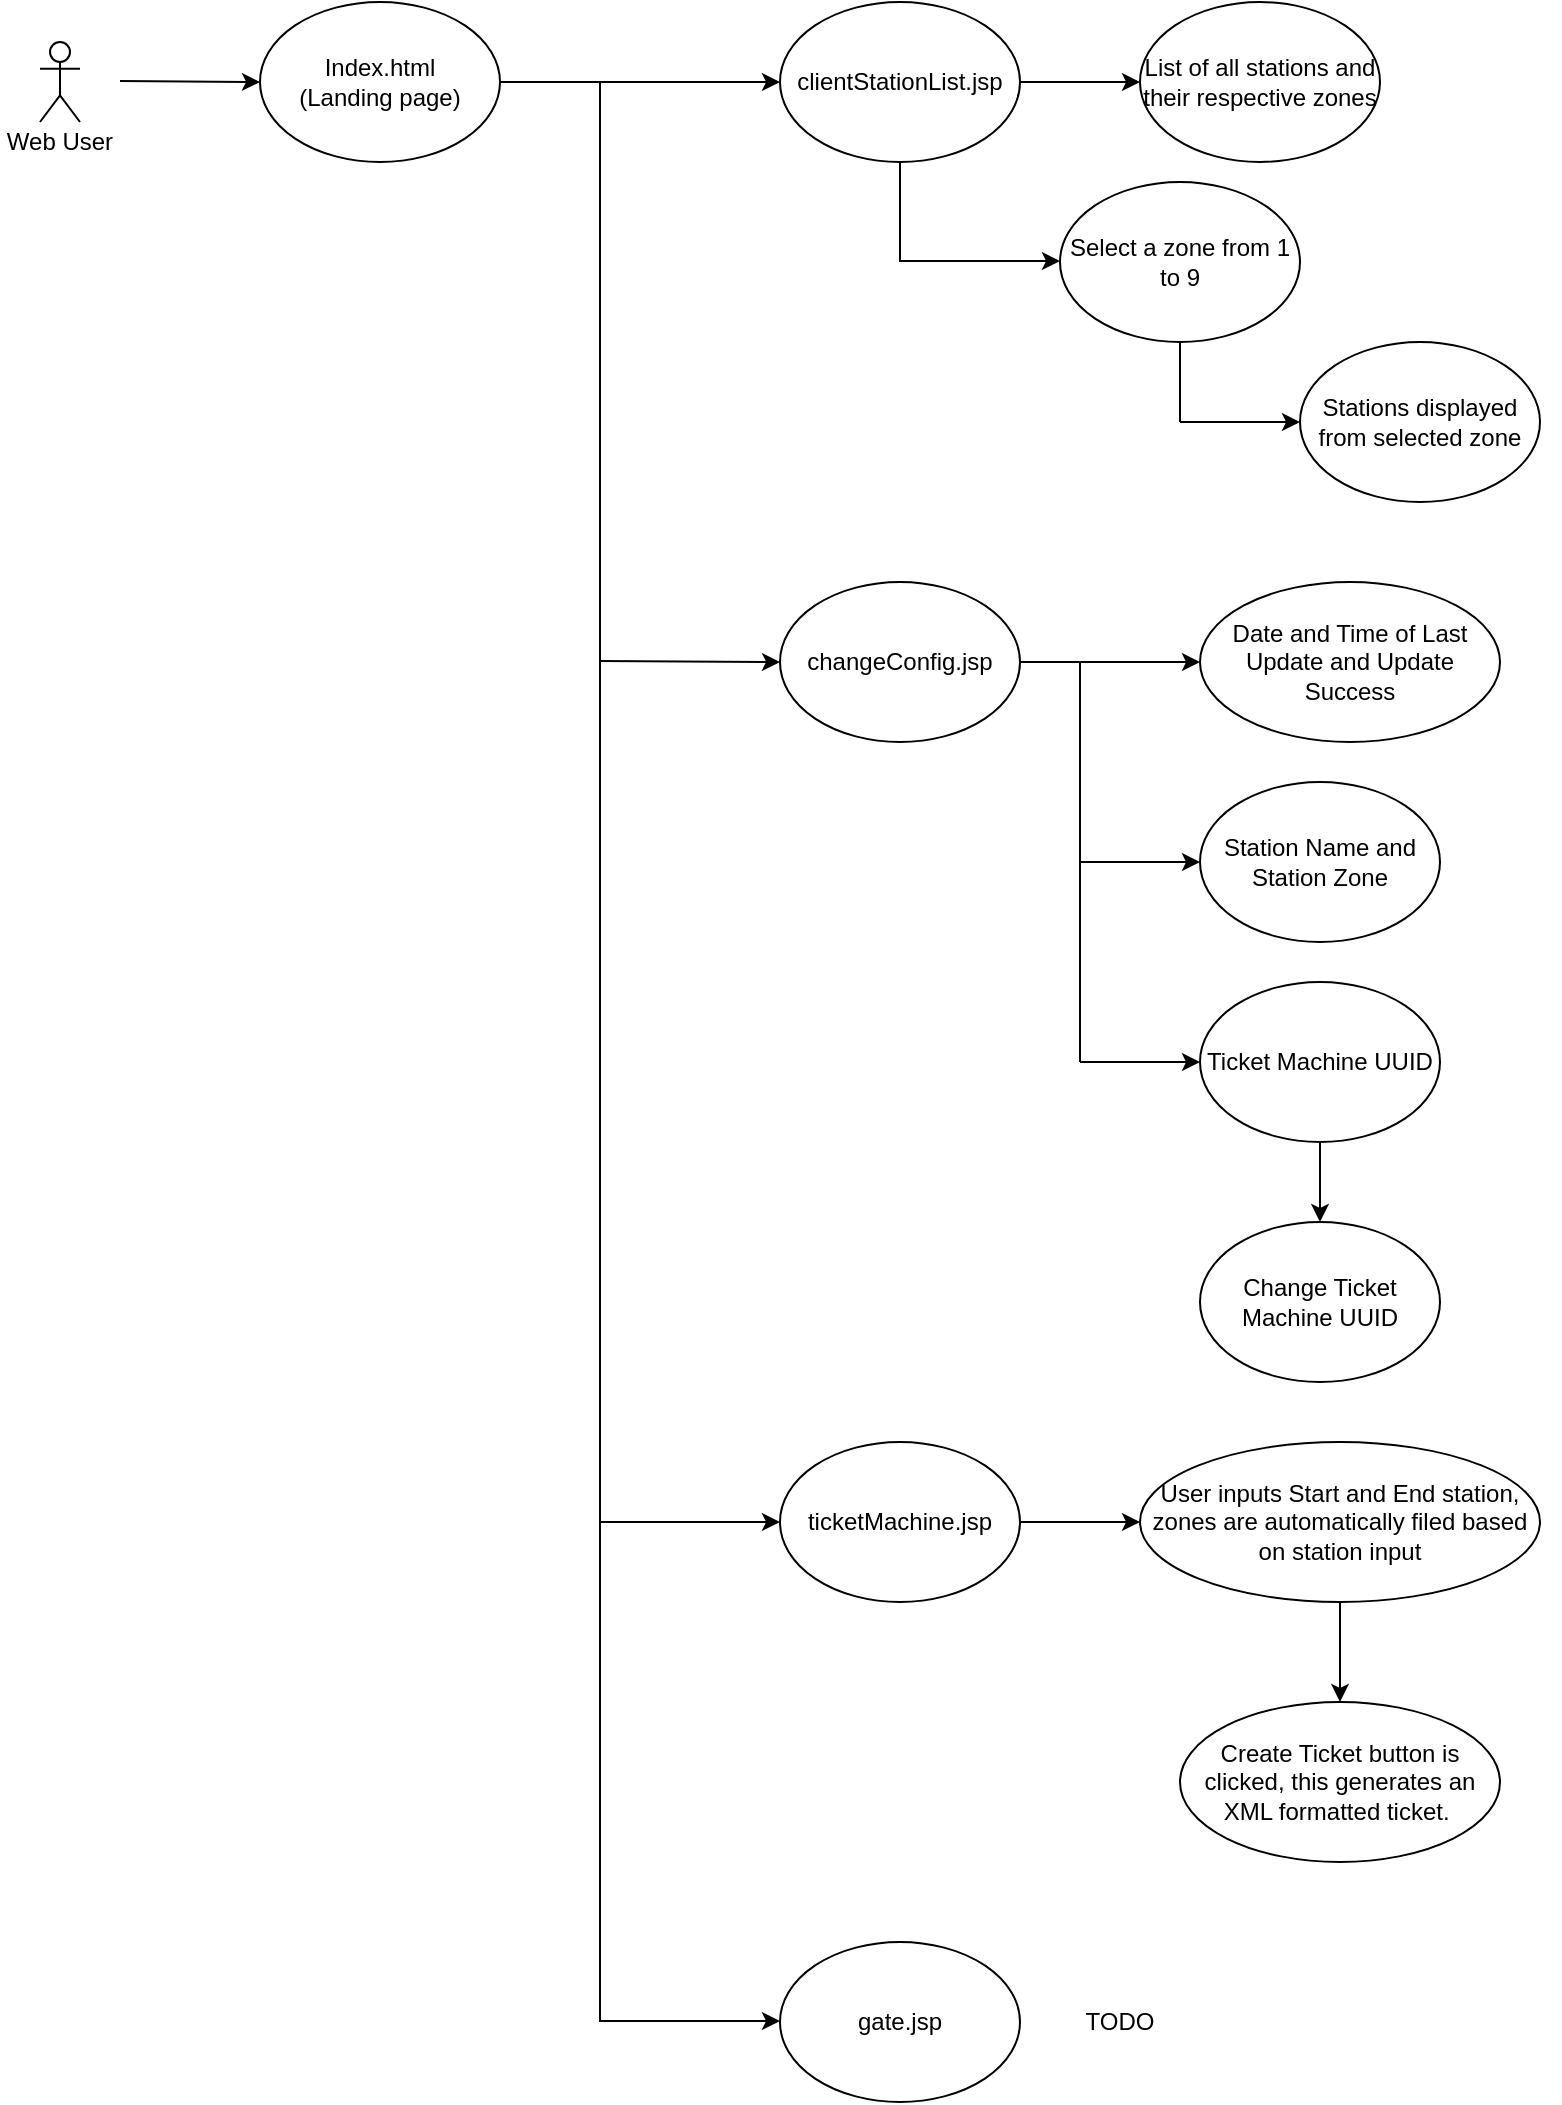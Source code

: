 <mxfile version="13.3.1" type="device"><diagram id="KpauSgQtRPJzT-k1Xs5f" name="Page-1"><mxGraphModel dx="868" dy="510" grid="1" gridSize="10" guides="1" tooltips="1" connect="1" arrows="1" fold="1" page="1" pageScale="1" pageWidth="827" pageHeight="1169" math="0" shadow="0"><root><mxCell id="0"/><mxCell id="1" parent="0"/><mxCell id="HxeGo1BEArXkyu2v1GVE-22" value="" style="group" vertex="1" connectable="0" parent="1"><mxGeometry x="10" y="40" width="110" height="60" as="geometry"/></mxCell><mxCell id="HxeGo1BEArXkyu2v1GVE-4" value="" style="endArrow=classic;html=1;entryX=0;entryY=0.5;entryDx=0;entryDy=0;" edge="1" parent="HxeGo1BEArXkyu2v1GVE-22" target="HxeGo1BEArXkyu2v1GVE-3"><mxGeometry width="50" height="50" relative="1" as="geometry"><mxPoint x="60" y="19.5" as="sourcePoint"/><mxPoint x="110" y="19.5" as="targetPoint"/></mxGeometry></mxCell><mxCell id="HxeGo1BEArXkyu2v1GVE-12" value="" style="group" vertex="1" connectable="0" parent="HxeGo1BEArXkyu2v1GVE-22"><mxGeometry width="60" height="60" as="geometry"/></mxCell><mxCell id="HxeGo1BEArXkyu2v1GVE-1" value="Actor" style="shape=umlActor;verticalLabelPosition=bottom;labelBackgroundColor=#ffffff;verticalAlign=top;html=1;outlineConnect=0;fontColor=none;noLabel=1;" vertex="1" parent="HxeGo1BEArXkyu2v1GVE-12"><mxGeometry x="20" width="20" height="40" as="geometry"/></mxCell><mxCell id="HxeGo1BEArXkyu2v1GVE-11" value="Web User" style="text;html=1;strokeColor=none;fillColor=none;align=center;verticalAlign=middle;whiteSpace=wrap;rounded=0;fontColor=none;" vertex="1" parent="HxeGo1BEArXkyu2v1GVE-12"><mxGeometry y="40" width="60" height="20" as="geometry"/></mxCell><mxCell id="HxeGo1BEArXkyu2v1GVE-3" value="Index.html&lt;br&gt;(Landing page)" style="ellipse;whiteSpace=wrap;html=1;" vertex="1" parent="1"><mxGeometry x="140" y="20" width="120" height="80" as="geometry"/></mxCell><mxCell id="HxeGo1BEArXkyu2v1GVE-48" value="" style="group" vertex="1" connectable="0" parent="1"><mxGeometry x="260" y="20" width="530" height="940" as="geometry"/></mxCell><mxCell id="HxeGo1BEArXkyu2v1GVE-25" value="" style="endArrow=classic;html=1;fontColor=none;exitX=1;exitY=0.5;exitDx=0;exitDy=0;" edge="1" parent="HxeGo1BEArXkyu2v1GVE-48" source="HxeGo1BEArXkyu2v1GVE-8"><mxGeometry width="50" height="50" relative="1" as="geometry"><mxPoint x="90" y="220" as="sourcePoint"/><mxPoint x="320" y="40" as="targetPoint"/></mxGeometry></mxCell><mxCell id="HxeGo1BEArXkyu2v1GVE-26" value="List of all stations and their respective zones" style="ellipse;whiteSpace=wrap;html=1;fontColor=none;" vertex="1" parent="HxeGo1BEArXkyu2v1GVE-48"><mxGeometry x="320" width="120" height="80" as="geometry"/></mxCell><mxCell id="HxeGo1BEArXkyu2v1GVE-27" value="" style="endArrow=none;html=1;fontColor=none;entryX=0.5;entryY=1;entryDx=0;entryDy=0;" edge="1" parent="HxeGo1BEArXkyu2v1GVE-48" target="HxeGo1BEArXkyu2v1GVE-8"><mxGeometry width="50" height="50" relative="1" as="geometry"><mxPoint x="200" y="130" as="sourcePoint"/><mxPoint x="200" y="90" as="targetPoint"/></mxGeometry></mxCell><mxCell id="HxeGo1BEArXkyu2v1GVE-28" value="" style="endArrow=classic;html=1;fontColor=none;" edge="1" parent="HxeGo1BEArXkyu2v1GVE-48"><mxGeometry width="50" height="50" relative="1" as="geometry"><mxPoint x="200" y="129.5" as="sourcePoint"/><mxPoint x="280" y="129.5" as="targetPoint"/></mxGeometry></mxCell><mxCell id="HxeGo1BEArXkyu2v1GVE-29" value="Select a zone from 1 to 9" style="ellipse;whiteSpace=wrap;html=1;fontColor=none;" vertex="1" parent="HxeGo1BEArXkyu2v1GVE-48"><mxGeometry x="280" y="90" width="120" height="80" as="geometry"/></mxCell><mxCell id="HxeGo1BEArXkyu2v1GVE-30" value="" style="endArrow=none;html=1;fontColor=none;entryX=0.5;entryY=1;entryDx=0;entryDy=0;" edge="1" parent="HxeGo1BEArXkyu2v1GVE-48" target="HxeGo1BEArXkyu2v1GVE-29"><mxGeometry width="50" height="50" relative="1" as="geometry"><mxPoint x="340" y="210" as="sourcePoint"/><mxPoint x="260" y="170" as="targetPoint"/></mxGeometry></mxCell><mxCell id="HxeGo1BEArXkyu2v1GVE-31" value="" style="endArrow=classic;html=1;fontColor=none;" edge="1" parent="HxeGo1BEArXkyu2v1GVE-48" target="HxeGo1BEArXkyu2v1GVE-32"><mxGeometry width="50" height="50" relative="1" as="geometry"><mxPoint x="340" y="210" as="sourcePoint"/><mxPoint x="400" y="210" as="targetPoint"/></mxGeometry></mxCell><mxCell id="HxeGo1BEArXkyu2v1GVE-32" value="Stations displayed from selected zone" style="ellipse;whiteSpace=wrap;html=1;" vertex="1" parent="HxeGo1BEArXkyu2v1GVE-48"><mxGeometry x="400" y="170" width="120" height="80" as="geometry"/></mxCell><mxCell id="HxeGo1BEArXkyu2v1GVE-15" value="" style="endArrow=classic;html=1;" edge="1" parent="HxeGo1BEArXkyu2v1GVE-48"><mxGeometry width="50" height="50" relative="1" as="geometry"><mxPoint x="50" y="760" as="sourcePoint"/><mxPoint x="140" y="760" as="targetPoint"/></mxGeometry></mxCell><mxCell id="HxeGo1BEArXkyu2v1GVE-16" value="ticketMachine.jsp" style="ellipse;whiteSpace=wrap;html=1;" vertex="1" parent="HxeGo1BEArXkyu2v1GVE-48"><mxGeometry x="140" y="720" width="120" height="80" as="geometry"/></mxCell><mxCell id="HxeGo1BEArXkyu2v1GVE-9" value="changeConfig.jsp" style="ellipse;whiteSpace=wrap;html=1;" vertex="1" parent="HxeGo1BEArXkyu2v1GVE-48"><mxGeometry x="140" y="290" width="120" height="80" as="geometry"/></mxCell><mxCell id="HxeGo1BEArXkyu2v1GVE-10" value="" style="endArrow=classic;html=1;entryX=0;entryY=0.5;entryDx=0;entryDy=0;" edge="1" parent="HxeGo1BEArXkyu2v1GVE-48" target="HxeGo1BEArXkyu2v1GVE-9"><mxGeometry width="50" height="50" relative="1" as="geometry"><mxPoint x="50" y="329.5" as="sourcePoint"/><mxPoint x="130" y="329.5" as="targetPoint"/></mxGeometry></mxCell><mxCell id="HxeGo1BEArXkyu2v1GVE-7" value="" style="endArrow=classic;html=1;entryX=0;entryY=0.5;entryDx=0;entryDy=0;" edge="1" parent="HxeGo1BEArXkyu2v1GVE-48" target="HxeGo1BEArXkyu2v1GVE-8"><mxGeometry width="50" height="50" relative="1" as="geometry"><mxPoint x="50" y="40" as="sourcePoint"/><mxPoint x="130" y="40" as="targetPoint"/></mxGeometry></mxCell><mxCell id="HxeGo1BEArXkyu2v1GVE-34" value="" style="group" vertex="1" connectable="0" parent="HxeGo1BEArXkyu2v1GVE-48"><mxGeometry x="140" width="120" height="80" as="geometry"/></mxCell><mxCell id="HxeGo1BEArXkyu2v1GVE-33" value="" style="group" vertex="1" connectable="0" parent="HxeGo1BEArXkyu2v1GVE-34"><mxGeometry width="120" height="80" as="geometry"/></mxCell><mxCell id="HxeGo1BEArXkyu2v1GVE-8" value="clientStationList.jsp" style="ellipse;whiteSpace=wrap;html=1;" vertex="1" parent="HxeGo1BEArXkyu2v1GVE-33"><mxGeometry width="120" height="80" as="geometry"/></mxCell><mxCell id="HxeGo1BEArXkyu2v1GVE-21" value="" style="group" vertex="1" connectable="0" parent="HxeGo1BEArXkyu2v1GVE-48"><mxGeometry y="40" width="50" height="850" as="geometry"/></mxCell><mxCell id="HxeGo1BEArXkyu2v1GVE-5" value="" style="endArrow=none;html=1;" edge="1" parent="HxeGo1BEArXkyu2v1GVE-21"><mxGeometry width="50" height="50" relative="1" as="geometry"><mxPoint as="sourcePoint"/><mxPoint x="50" as="targetPoint"/></mxGeometry></mxCell><mxCell id="HxeGo1BEArXkyu2v1GVE-6" value="" style="endArrow=none;html=1;" edge="1" parent="HxeGo1BEArXkyu2v1GVE-21"><mxGeometry width="50" height="50" relative="1" as="geometry"><mxPoint x="50" y="970" as="sourcePoint"/><mxPoint x="50" as="targetPoint"/></mxGeometry></mxCell><mxCell id="HxeGo1BEArXkyu2v1GVE-37" value="" style="endArrow=classic;html=1;fontColor=none;entryX=0;entryY=0.5;entryDx=0;entryDy=0;" edge="1" parent="HxeGo1BEArXkyu2v1GVE-48" target="HxeGo1BEArXkyu2v1GVE-38"><mxGeometry width="50" height="50" relative="1" as="geometry"><mxPoint x="290" y="330" as="sourcePoint"/><mxPoint x="340" y="330" as="targetPoint"/></mxGeometry></mxCell><mxCell id="HxeGo1BEArXkyu2v1GVE-38" value="Date and Time of Last Update and Update Success" style="ellipse;whiteSpace=wrap;html=1;" vertex="1" parent="HxeGo1BEArXkyu2v1GVE-48"><mxGeometry x="350" y="290" width="150" height="80" as="geometry"/></mxCell><mxCell id="HxeGo1BEArXkyu2v1GVE-39" value="" style="endArrow=none;html=1;fontColor=none;exitX=1;exitY=0.5;exitDx=0;exitDy=0;" edge="1" parent="HxeGo1BEArXkyu2v1GVE-48" source="HxeGo1BEArXkyu2v1GVE-9"><mxGeometry width="50" height="50" relative="1" as="geometry"><mxPoint x="120" y="270" as="sourcePoint"/><mxPoint x="290" y="330" as="targetPoint"/></mxGeometry></mxCell><mxCell id="HxeGo1BEArXkyu2v1GVE-40" value="" style="endArrow=none;html=1;fontColor=none;" edge="1" parent="HxeGo1BEArXkyu2v1GVE-48"><mxGeometry width="50" height="50" relative="1" as="geometry"><mxPoint x="290" y="330" as="sourcePoint"/><mxPoint x="290" y="530" as="targetPoint"/></mxGeometry></mxCell><mxCell id="HxeGo1BEArXkyu2v1GVE-41" value="" style="endArrow=classic;html=1;fontColor=none;entryX=0;entryY=0.5;entryDx=0;entryDy=0;" edge="1" parent="HxeGo1BEArXkyu2v1GVE-48" target="HxeGo1BEArXkyu2v1GVE-42"><mxGeometry width="50" height="50" relative="1" as="geometry"><mxPoint x="290" y="430" as="sourcePoint"/><mxPoint x="340" y="430" as="targetPoint"/></mxGeometry></mxCell><mxCell id="HxeGo1BEArXkyu2v1GVE-42" value="Station Name and Station Zone" style="ellipse;whiteSpace=wrap;html=1;" vertex="1" parent="HxeGo1BEArXkyu2v1GVE-48"><mxGeometry x="350" y="390" width="120" height="80" as="geometry"/></mxCell><mxCell id="HxeGo1BEArXkyu2v1GVE-43" value="" style="endArrow=classic;html=1;fontColor=none;entryX=0;entryY=0.5;entryDx=0;entryDy=0;" edge="1" parent="HxeGo1BEArXkyu2v1GVE-48" target="HxeGo1BEArXkyu2v1GVE-44"><mxGeometry width="50" height="50" relative="1" as="geometry"><mxPoint x="290" y="530" as="sourcePoint"/><mxPoint x="350" y="530" as="targetPoint"/></mxGeometry></mxCell><mxCell id="HxeGo1BEArXkyu2v1GVE-44" value="Ticket Machine UUID" style="ellipse;whiteSpace=wrap;html=1;" vertex="1" parent="HxeGo1BEArXkyu2v1GVE-48"><mxGeometry x="350" y="490" width="120" height="80" as="geometry"/></mxCell><mxCell id="HxeGo1BEArXkyu2v1GVE-46" value="" style="endArrow=classic;html=1;fontColor=none;exitX=0.5;exitY=1;exitDx=0;exitDy=0;entryX=0.5;entryY=0;entryDx=0;entryDy=0;" edge="1" parent="HxeGo1BEArXkyu2v1GVE-48" source="HxeGo1BEArXkyu2v1GVE-44" target="HxeGo1BEArXkyu2v1GVE-47"><mxGeometry width="50" height="50" relative="1" as="geometry"><mxPoint x="420" y="610" as="sourcePoint"/><mxPoint x="410" y="610" as="targetPoint"/></mxGeometry></mxCell><mxCell id="HxeGo1BEArXkyu2v1GVE-47" value="Change Ticket Machine UUID" style="ellipse;whiteSpace=wrap;html=1;fontColor=none;" vertex="1" parent="HxeGo1BEArXkyu2v1GVE-48"><mxGeometry x="350" y="610" width="120" height="80" as="geometry"/></mxCell><mxCell id="HxeGo1BEArXkyu2v1GVE-50" value="User inputs Start and End station, zones are automatically filed based on station input" style="ellipse;whiteSpace=wrap;html=1;fontColor=none;" vertex="1" parent="HxeGo1BEArXkyu2v1GVE-48"><mxGeometry x="320" y="720" width="200" height="80" as="geometry"/></mxCell><mxCell id="HxeGo1BEArXkyu2v1GVE-52" value="Create Ticket button is clicked, this generates an XML formatted ticket.&amp;nbsp;" style="ellipse;whiteSpace=wrap;html=1;fontColor=none;" vertex="1" parent="HxeGo1BEArXkyu2v1GVE-48"><mxGeometry x="340" y="850" width="160" height="80" as="geometry"/></mxCell><mxCell id="HxeGo1BEArXkyu2v1GVE-54" value="" style="endArrow=classic;html=1;fontColor=none;exitX=0.5;exitY=1;exitDx=0;exitDy=0;" edge="1" parent="HxeGo1BEArXkyu2v1GVE-48" source="HxeGo1BEArXkyu2v1GVE-50"><mxGeometry width="50" height="50" relative="1" as="geometry"><mxPoint x="210" y="910" as="sourcePoint"/><mxPoint x="420" y="850" as="targetPoint"/></mxGeometry></mxCell><mxCell id="HxeGo1BEArXkyu2v1GVE-19" value="gate.jsp" style="ellipse;whiteSpace=wrap;html=1;" vertex="1" parent="1"><mxGeometry x="400" y="990" width="120" height="80" as="geometry"/></mxCell><mxCell id="HxeGo1BEArXkyu2v1GVE-49" value="" style="endArrow=classic;html=1;fontColor=none;exitX=1;exitY=0.5;exitDx=0;exitDy=0;" edge="1" parent="1" source="HxeGo1BEArXkyu2v1GVE-16"><mxGeometry width="50" height="50" relative="1" as="geometry"><mxPoint x="390" y="690" as="sourcePoint"/><mxPoint x="580" y="780" as="targetPoint"/></mxGeometry></mxCell><mxCell id="HxeGo1BEArXkyu2v1GVE-18" value="" style="endArrow=classic;html=1;" edge="1" parent="1"><mxGeometry width="50" height="50" relative="1" as="geometry"><mxPoint x="310" y="1029.5" as="sourcePoint"/><mxPoint x="400" y="1029.5" as="targetPoint"/></mxGeometry></mxCell><mxCell id="HxeGo1BEArXkyu2v1GVE-56" value="TODO" style="text;html=1;strokeColor=none;fillColor=none;align=center;verticalAlign=middle;whiteSpace=wrap;rounded=0;fontColor=none;" vertex="1" parent="1"><mxGeometry x="550" y="1020" width="40" height="20" as="geometry"/></mxCell></root></mxGraphModel></diagram></mxfile>
